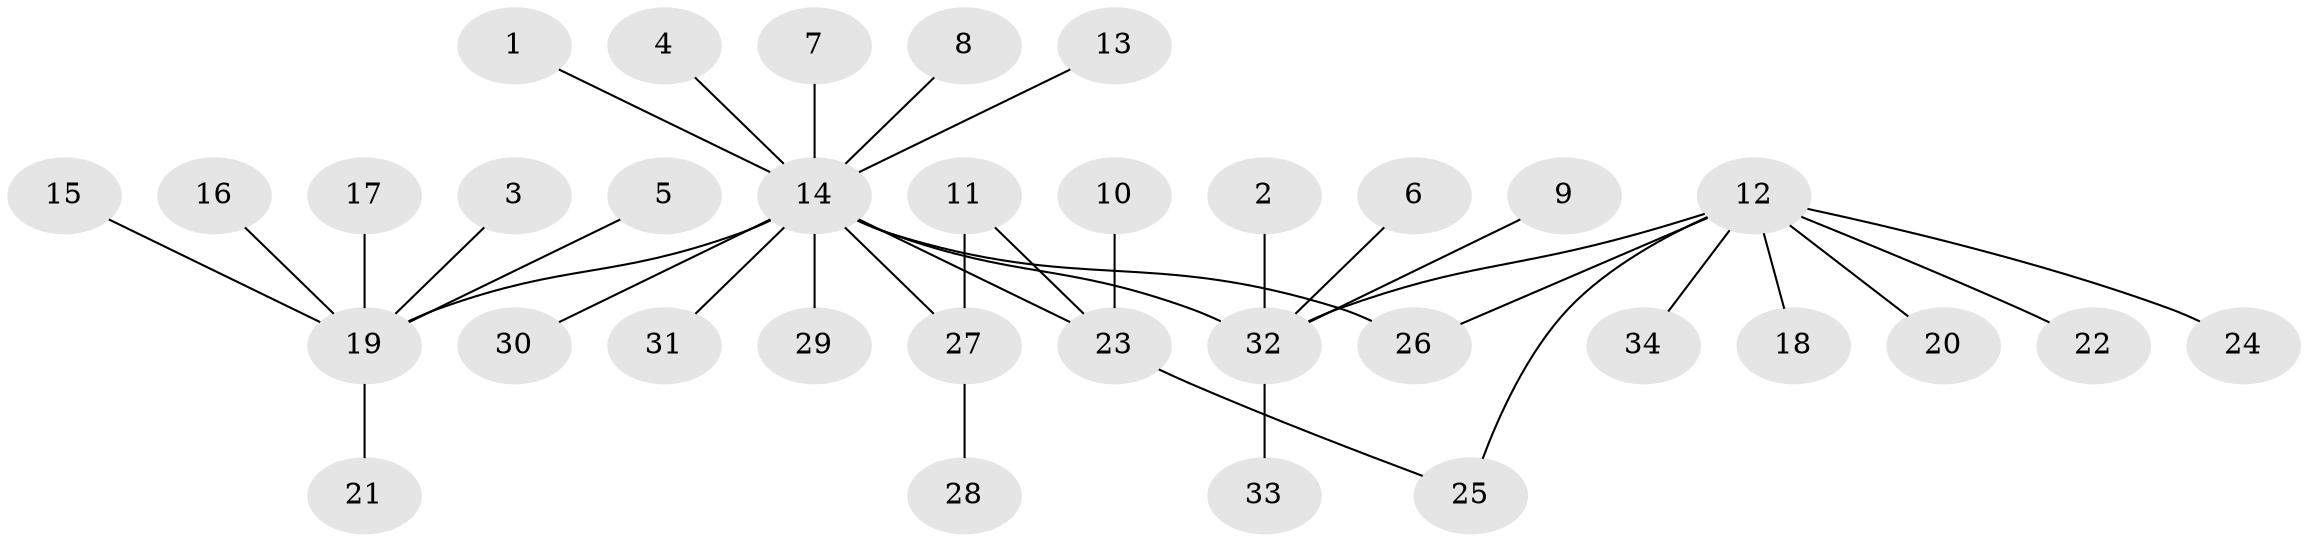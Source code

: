 // original degree distribution, {5: 0.04411764705882353, 2: 0.17647058823529413, 16: 0.014705882352941176, 1: 0.6029411764705882, 3: 0.08823529411764706, 6: 0.014705882352941176, 4: 0.029411764705882353, 7: 0.014705882352941176, 9: 0.014705882352941176}
// Generated by graph-tools (version 1.1) at 2025/50/03/09/25 03:50:01]
// undirected, 34 vertices, 36 edges
graph export_dot {
graph [start="1"]
  node [color=gray90,style=filled];
  1;
  2;
  3;
  4;
  5;
  6;
  7;
  8;
  9;
  10;
  11;
  12;
  13;
  14;
  15;
  16;
  17;
  18;
  19;
  20;
  21;
  22;
  23;
  24;
  25;
  26;
  27;
  28;
  29;
  30;
  31;
  32;
  33;
  34;
  1 -- 14 [weight=1.0];
  2 -- 32 [weight=1.0];
  3 -- 19 [weight=1.0];
  4 -- 14 [weight=1.0];
  5 -- 19 [weight=1.0];
  6 -- 32 [weight=1.0];
  7 -- 14 [weight=1.0];
  8 -- 14 [weight=1.0];
  9 -- 32 [weight=1.0];
  10 -- 23 [weight=1.0];
  11 -- 23 [weight=1.0];
  11 -- 27 [weight=1.0];
  12 -- 18 [weight=1.0];
  12 -- 20 [weight=1.0];
  12 -- 22 [weight=1.0];
  12 -- 24 [weight=1.0];
  12 -- 25 [weight=1.0];
  12 -- 26 [weight=1.0];
  12 -- 32 [weight=1.0];
  12 -- 34 [weight=1.0];
  13 -- 14 [weight=1.0];
  14 -- 19 [weight=2.0];
  14 -- 23 [weight=1.0];
  14 -- 26 [weight=1.0];
  14 -- 27 [weight=1.0];
  14 -- 29 [weight=1.0];
  14 -- 30 [weight=1.0];
  14 -- 31 [weight=1.0];
  14 -- 32 [weight=2.0];
  15 -- 19 [weight=1.0];
  16 -- 19 [weight=1.0];
  17 -- 19 [weight=1.0];
  19 -- 21 [weight=1.0];
  23 -- 25 [weight=1.0];
  27 -- 28 [weight=1.0];
  32 -- 33 [weight=1.0];
}
